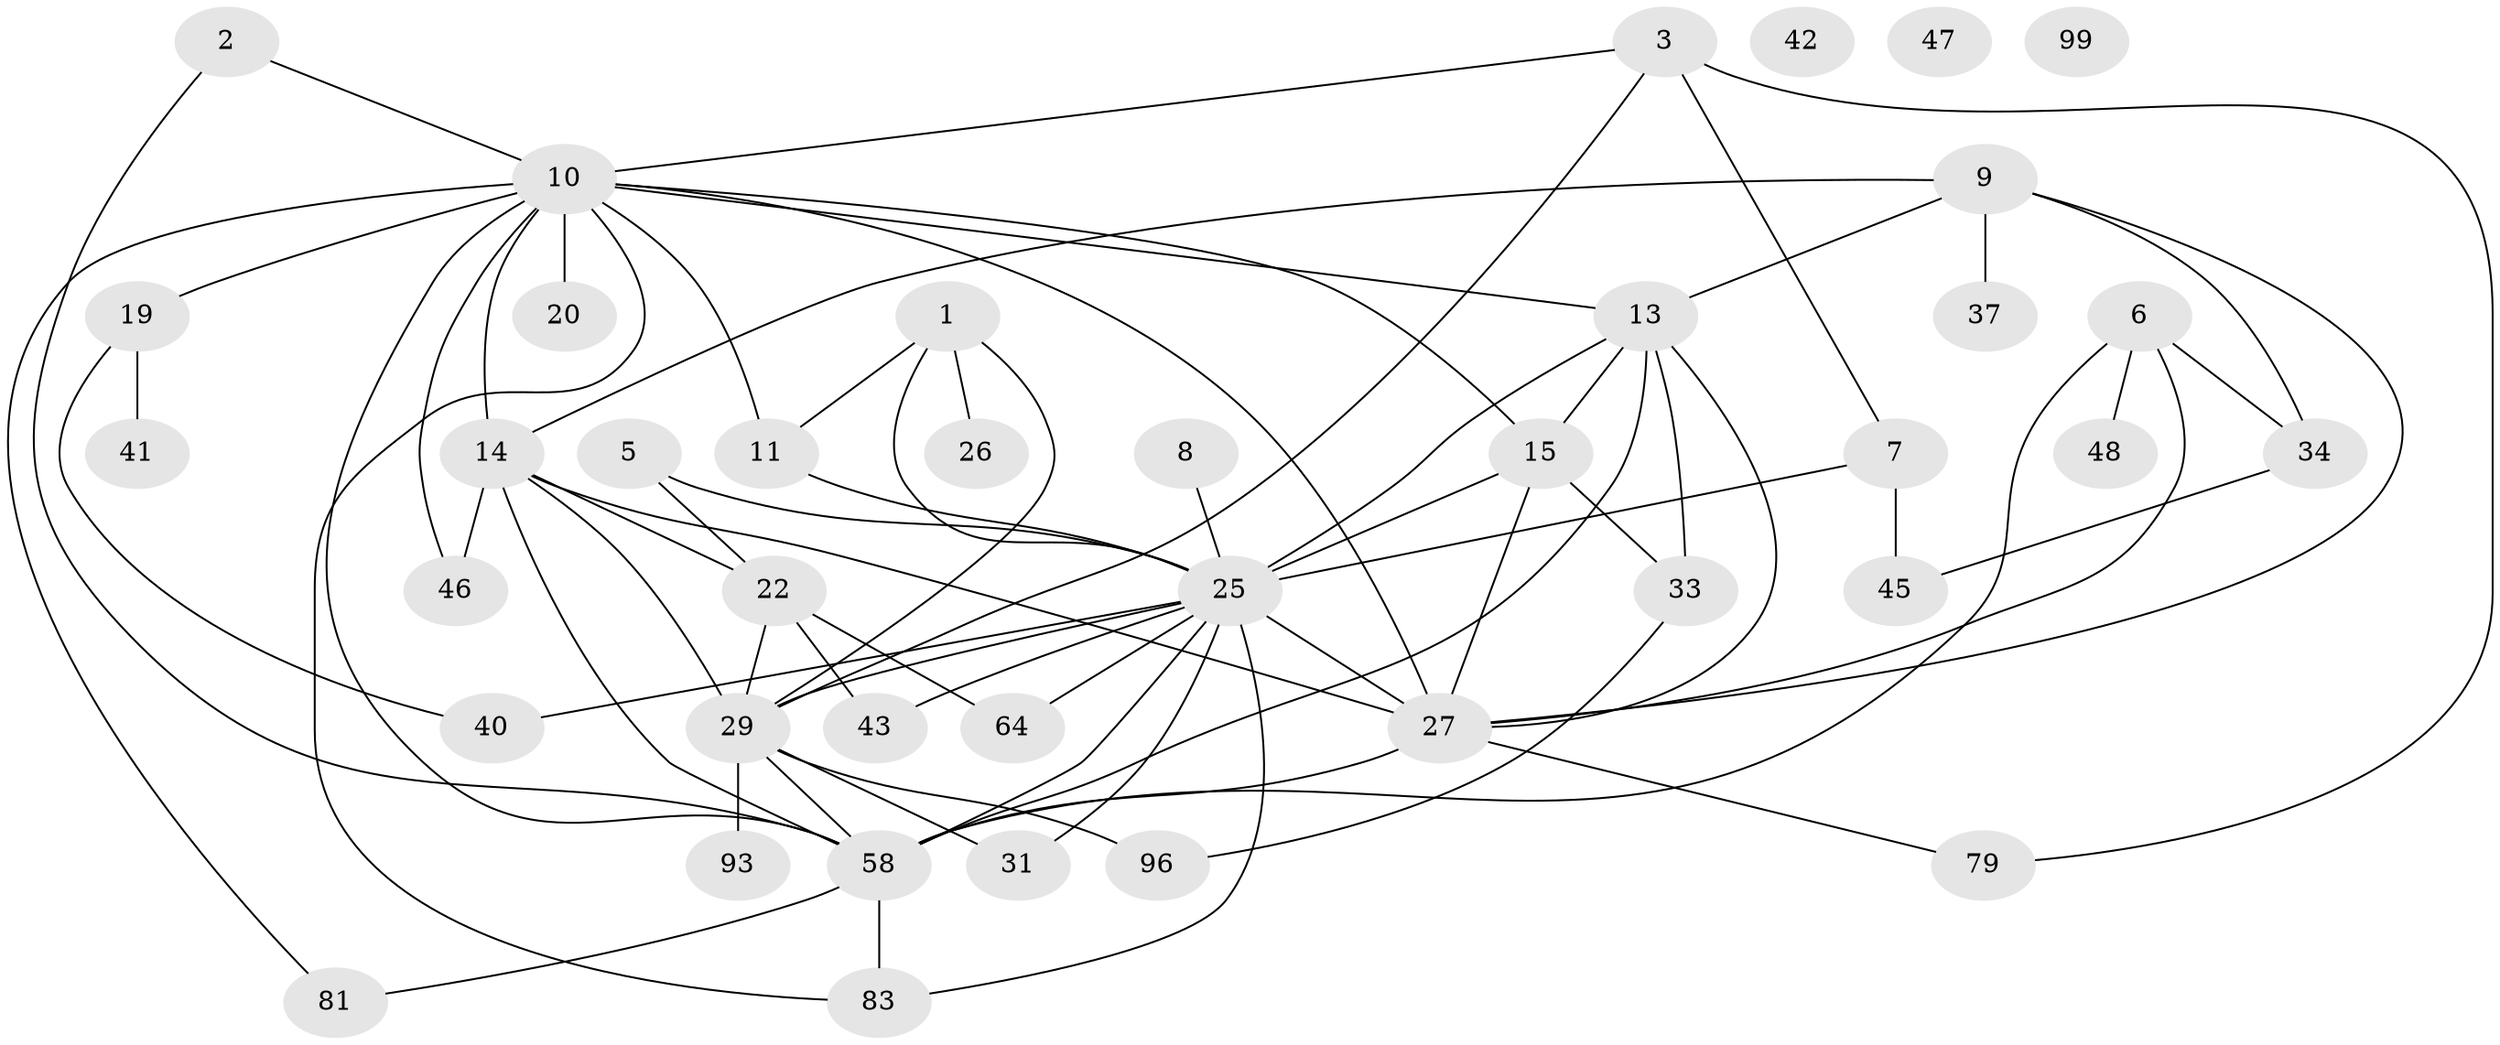 // original degree distribution, {2: 0.26, 3: 0.29, 1: 0.18, 4: 0.14, 8: 0.01, 5: 0.06, 6: 0.03, 0: 0.02, 7: 0.01}
// Generated by graph-tools (version 1.1) at 2025/16/03/04/25 18:16:40]
// undirected, 40 vertices, 72 edges
graph export_dot {
graph [start="1"]
  node [color=gray90,style=filled];
  1 [super="+21+89"];
  2 [super="+71"];
  3 [super="+4+36"];
  5 [super="+23"];
  6 [super="+28+77"];
  7 [super="+32+35"];
  8 [super="+39"];
  9 [super="+12+51"];
  10 [super="+68+61+55+59+17"];
  11;
  13 [super="+18+54"];
  14 [super="+72+38+49"];
  15 [super="+16+30"];
  19 [super="+87+24+56"];
  20;
  22 [super="+75"];
  25 [super="+50+44+67"];
  26;
  27 [super="+85+80+73"];
  29 [super="+65+53+90"];
  31 [super="+91"];
  33 [super="+52"];
  34;
  37;
  40;
  41;
  42;
  43;
  45;
  46;
  47 [super="+70"];
  48;
  58 [super="+97+78+76"];
  64;
  79 [super="+82"];
  81;
  83 [super="+92"];
  93;
  96;
  99;
  1 -- 26;
  1 -- 11;
  1 -- 29;
  1 -- 25;
  2 -- 10;
  2 -- 58;
  3 -- 10;
  3 -- 7;
  3 -- 29;
  3 -- 79;
  5 -- 25;
  5 -- 22;
  6 -- 48;
  6 -- 27;
  6 -- 34;
  6 -- 58;
  7 -- 25;
  7 -- 45;
  8 -- 25;
  9 -- 13;
  9 -- 34;
  9 -- 37;
  9 -- 14;
  9 -- 27;
  10 -- 83;
  10 -- 20;
  10 -- 14 [weight=2];
  10 -- 46;
  10 -- 11;
  10 -- 19;
  10 -- 27 [weight=2];
  10 -- 15;
  10 -- 81;
  10 -- 13;
  10 -- 58;
  11 -- 25;
  13 -- 58;
  13 -- 27;
  13 -- 15;
  13 -- 25;
  13 -- 33;
  14 -- 27 [weight=2];
  14 -- 22;
  14 -- 46;
  14 -- 29;
  14 -- 58;
  15 -- 25;
  15 -- 33;
  15 -- 27;
  19 -- 41;
  19 -- 40;
  22 -- 43;
  22 -- 64;
  22 -- 29;
  25 -- 64;
  25 -- 40;
  25 -- 43;
  25 -- 83;
  25 -- 27;
  25 -- 29;
  25 -- 31;
  25 -- 58;
  27 -- 79;
  27 -- 58 [weight=2];
  29 -- 96;
  29 -- 93;
  29 -- 58;
  29 -- 31;
  33 -- 96;
  34 -- 45;
  58 -- 81;
  58 -- 83;
}
